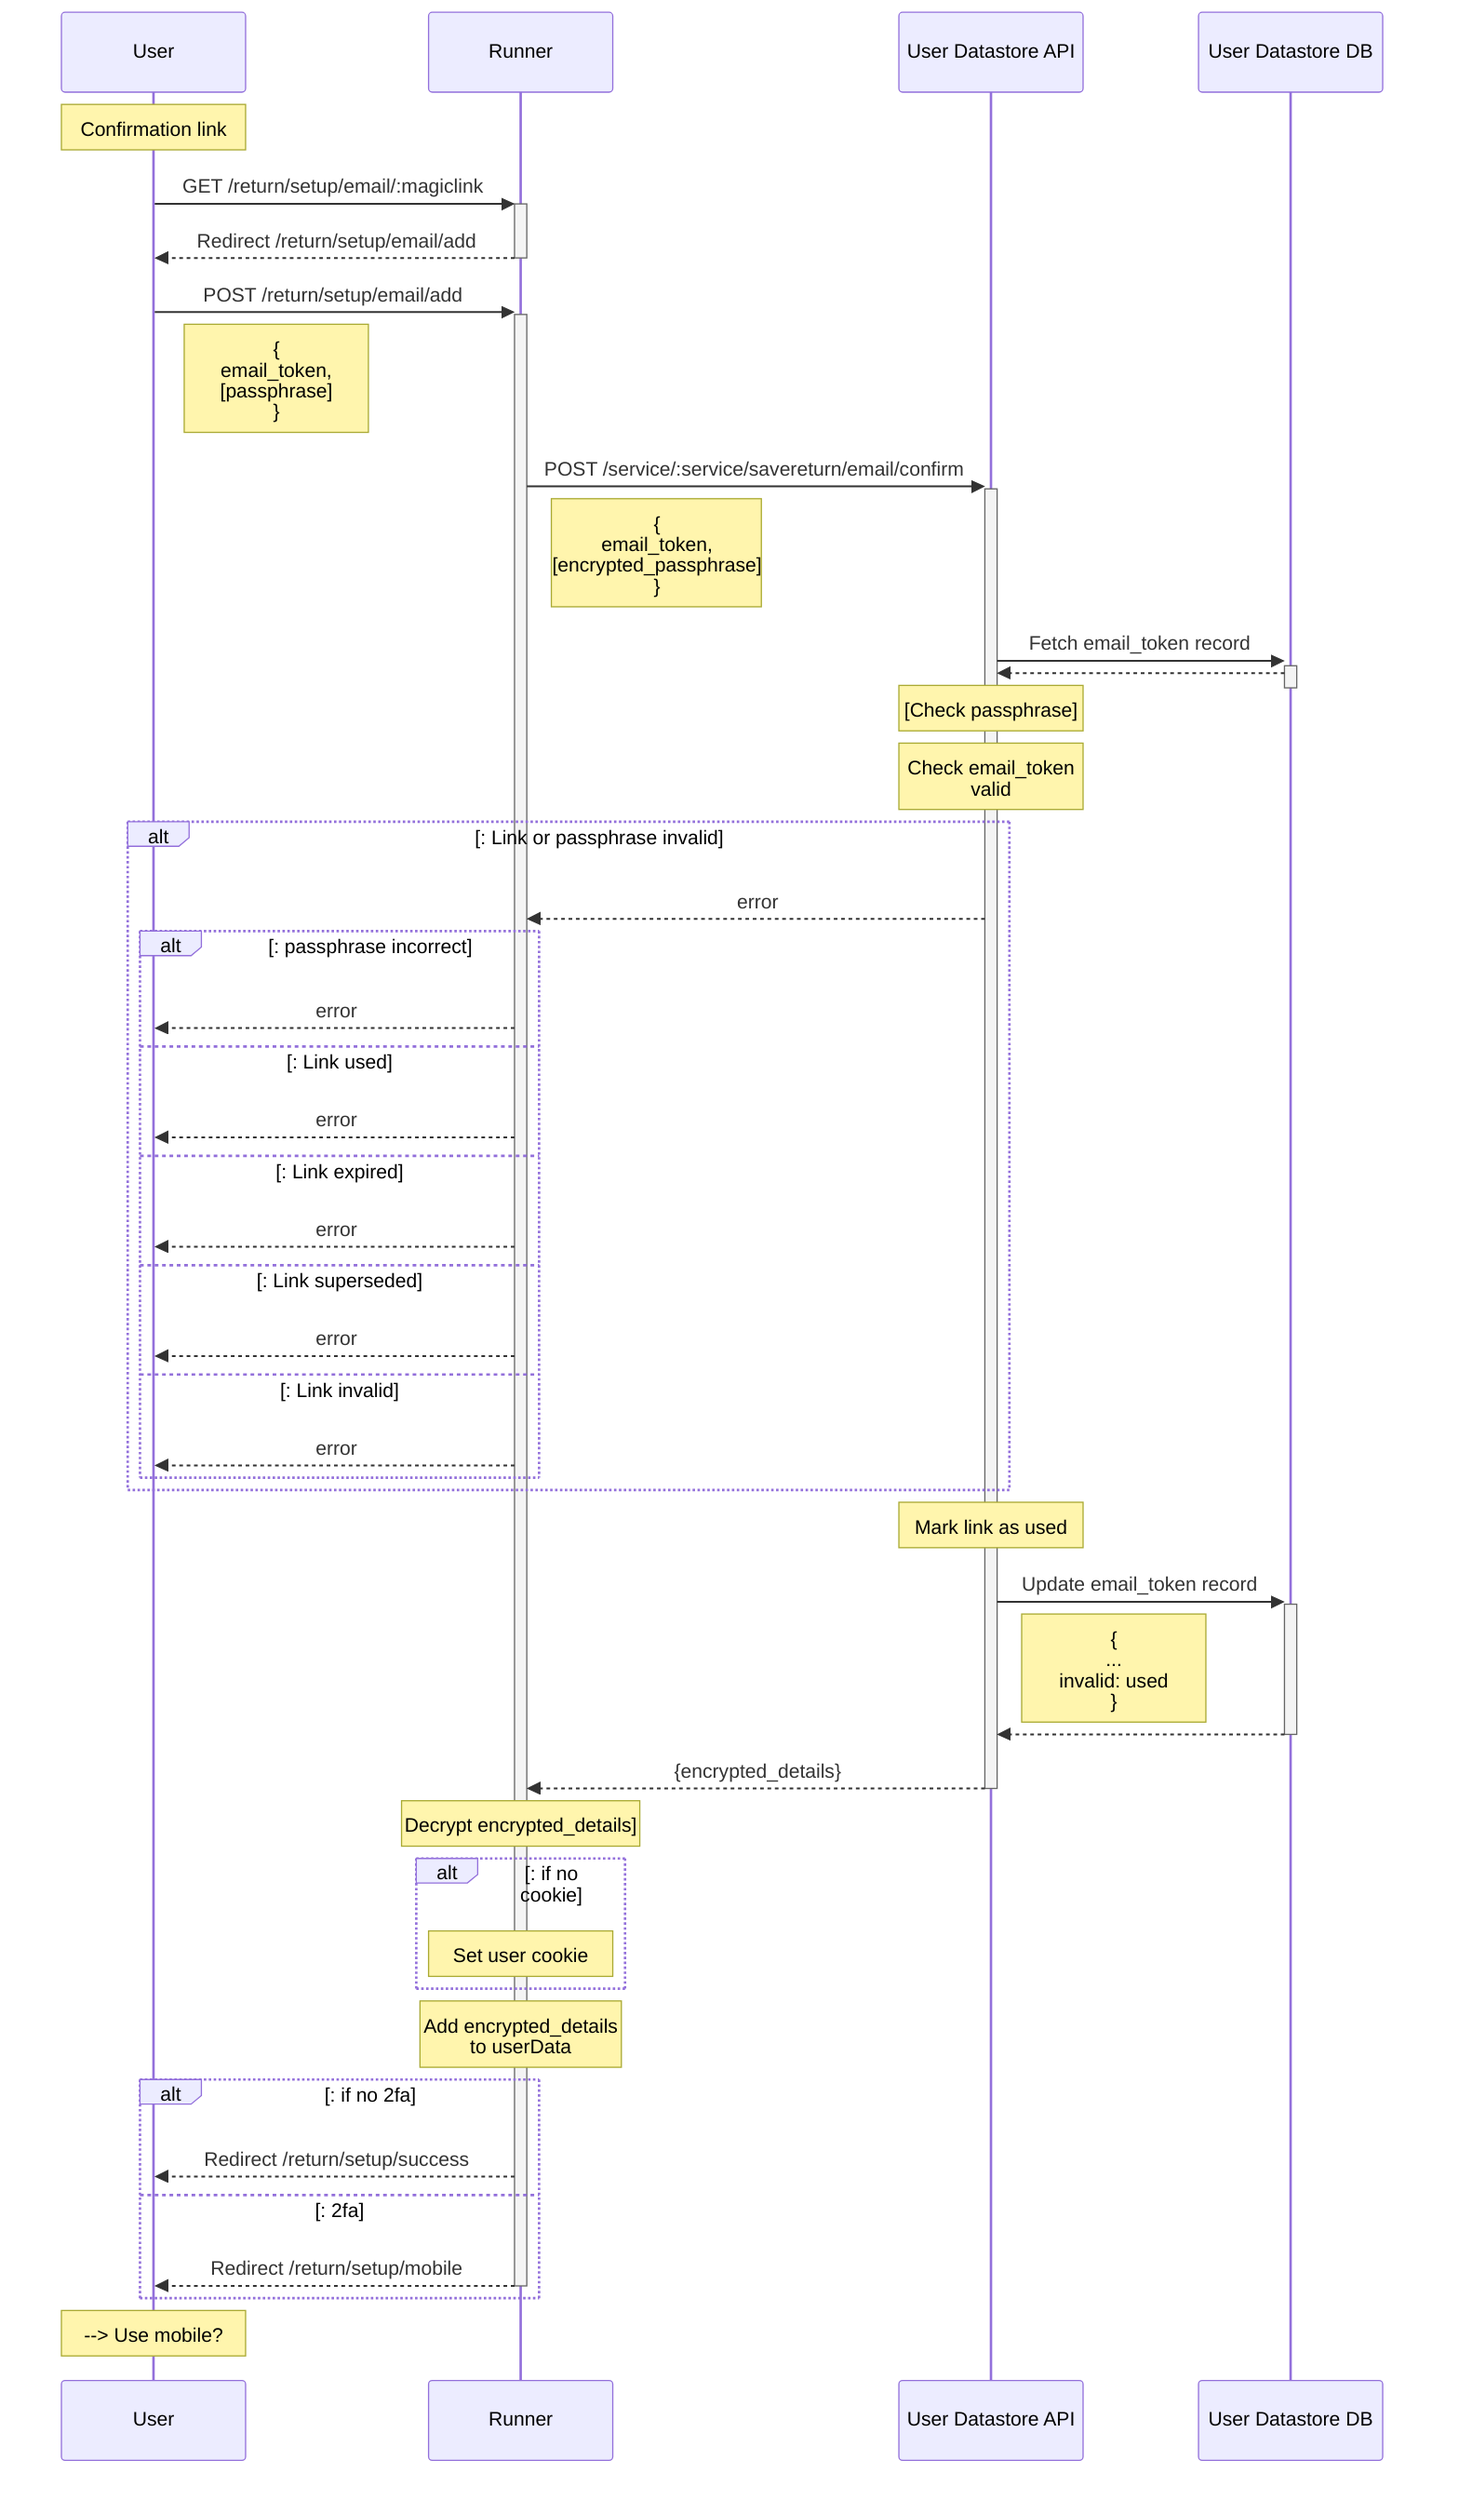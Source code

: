 sequenceDiagram

participant U as User

participant R as Runner

participant DS as User Datastore API

participant DB as User Datastore DB

Note over U: Confirmation link

U->>+R: GET /return/setup/email/:magiclink

R-->>-U: Redirect /return/setup/email/add

U->>+R: POST /return/setup/email/add

Note right of U: {<br>email_token,<br>[passphrase]<br>}

R->>+DS: POST /service/:service/savereturn/email/confirm

Note right of R: {<br>email_token,<br>[encrypted_passphrase]<br>}

DS->>+DB: Fetch email_token record 

DB-->>-DS: 

Note over DS: [Check passphrase]

Note over DS: Check email_token <br>valid

alt: Link or passphrase invalid

  DS-->>R:   error

  alt: passphrase incorrect

    R-->>U:   error

  else: Link used

    R-->>U:   error

  else: Link expired

    R-->>U:   error

  else: Link superseded

    R-->>U:   error

  else: Link invalid

    R-->>U:   error

  end

end

Note over DS: Mark link as used

DS->>+DB: Update email_token record 

Note right of DS: {<br>...<br>invalid: used<br>}

DB-->>-DS: 

DS-->>-R:  {encrypted_details}

Note over R: Decrypt encrypted_details]

alt: if no cookie

  Note over R: Set user cookie

end

Note over R: Add encrypted_details<br>to userData

alt: if no 2fa

  R-->>U: Redirect /return/setup/success

else: 2fa

 R-->>-U: Redirect /return/setup/mobile

end

Note over U: --> Use mobile?